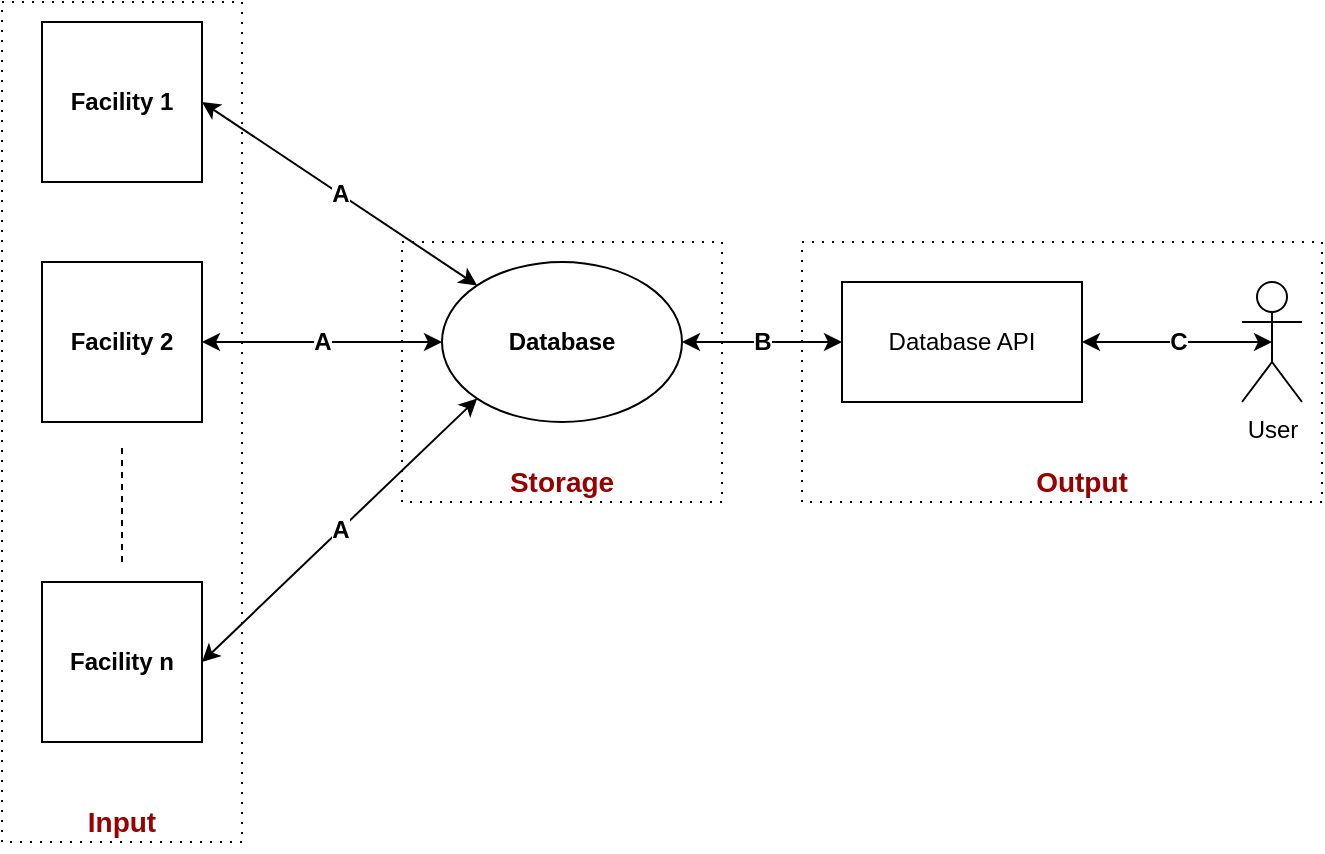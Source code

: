 <mxfile version="24.7.8">
  <diagram name="Page-1" id="MAllqAfLBLea2LckqZOi">
    <mxGraphModel dx="1434" dy="844" grid="1" gridSize="10" guides="1" tooltips="1" connect="1" arrows="1" fold="1" page="1" pageScale="1" pageWidth="850" pageHeight="1100" math="0" shadow="0">
      <root>
        <mxCell id="0" />
        <mxCell id="1" parent="0" />
        <mxCell id="USOqtzKKuF3D1rq9zsue-1" value="&lt;b&gt;Facility 1&lt;/b&gt;" style="whiteSpace=wrap;html=1;aspect=fixed;" parent="1" vertex="1">
          <mxGeometry x="115" y="227" width="80" height="80" as="geometry" />
        </mxCell>
        <mxCell id="USOqtzKKuF3D1rq9zsue-2" value="&lt;b&gt;Facility 2&lt;/b&gt;" style="whiteSpace=wrap;html=1;aspect=fixed;" parent="1" vertex="1">
          <mxGeometry x="115" y="347" width="80" height="80" as="geometry" />
        </mxCell>
        <mxCell id="USOqtzKKuF3D1rq9zsue-3" value="&lt;b&gt;Facility n&lt;/b&gt;" style="whiteSpace=wrap;html=1;aspect=fixed;" parent="1" vertex="1">
          <mxGeometry x="115" y="507" width="80" height="80" as="geometry" />
        </mxCell>
        <mxCell id="USOqtzKKuF3D1rq9zsue-4" value="" style="endArrow=none;dashed=1;html=1;rounded=0;" parent="1" edge="1">
          <mxGeometry width="50" height="50" relative="1" as="geometry">
            <mxPoint x="155" y="497" as="sourcePoint" />
            <mxPoint x="155" y="437" as="targetPoint" />
          </mxGeometry>
        </mxCell>
        <mxCell id="USOqtzKKuF3D1rq9zsue-5" value="&lt;b&gt;Database&lt;/b&gt;" style="ellipse;whiteSpace=wrap;html=1;" parent="1" vertex="1">
          <mxGeometry x="315" y="347" width="120" height="80" as="geometry" />
        </mxCell>
        <mxCell id="USOqtzKKuF3D1rq9zsue-7" value="&lt;b&gt;&lt;font style=&quot;font-size: 12px;&quot;&gt;A&lt;/font&gt;&lt;/b&gt;" style="endArrow=classic;startArrow=classic;html=1;rounded=0;exitX=1;exitY=0.5;exitDx=0;exitDy=0;entryX=0;entryY=0;entryDx=0;entryDy=0;" parent="1" source="USOqtzKKuF3D1rq9zsue-1" target="USOqtzKKuF3D1rq9zsue-5" edge="1">
          <mxGeometry width="50" height="50" relative="1" as="geometry">
            <mxPoint x="355" y="487" as="sourcePoint" />
            <mxPoint x="405" y="437" as="targetPoint" />
          </mxGeometry>
        </mxCell>
        <mxCell id="USOqtzKKuF3D1rq9zsue-8" value="&lt;b&gt;&lt;font style=&quot;font-size: 12px;&quot;&gt;A&lt;/font&gt;&lt;/b&gt;" style="endArrow=classic;startArrow=classic;html=1;rounded=0;exitX=1;exitY=0.5;exitDx=0;exitDy=0;entryX=0;entryY=0.5;entryDx=0;entryDy=0;" parent="1" source="USOqtzKKuF3D1rq9zsue-2" target="USOqtzKKuF3D1rq9zsue-5" edge="1">
          <mxGeometry width="50" height="50" relative="1" as="geometry">
            <mxPoint x="355" y="487" as="sourcePoint" />
            <mxPoint x="405" y="437" as="targetPoint" />
          </mxGeometry>
        </mxCell>
        <mxCell id="USOqtzKKuF3D1rq9zsue-9" value="&lt;b&gt;&lt;font style=&quot;font-size: 12px;&quot;&gt;A&lt;/font&gt;&lt;/b&gt;" style="endArrow=classic;startArrow=classic;html=1;rounded=0;exitX=1;exitY=0.5;exitDx=0;exitDy=0;entryX=0;entryY=1;entryDx=0;entryDy=0;" parent="1" source="USOqtzKKuF3D1rq9zsue-3" target="USOqtzKKuF3D1rq9zsue-5" edge="1">
          <mxGeometry width="50" height="50" relative="1" as="geometry">
            <mxPoint x="355" y="487" as="sourcePoint" />
            <mxPoint x="405" y="437" as="targetPoint" />
          </mxGeometry>
        </mxCell>
        <mxCell id="USOqtzKKuF3D1rq9zsue-11" value="Database API" style="rounded=0;whiteSpace=wrap;html=1;" parent="1" vertex="1">
          <mxGeometry x="515" y="357" width="120" height="60" as="geometry" />
        </mxCell>
        <mxCell id="USOqtzKKuF3D1rq9zsue-13" value="User" style="shape=umlActor;verticalLabelPosition=bottom;verticalAlign=top;html=1;outlineConnect=0;" parent="1" vertex="1">
          <mxGeometry x="715" y="357" width="30" height="60" as="geometry" />
        </mxCell>
        <mxCell id="USOqtzKKuF3D1rq9zsue-14" value="&lt;b&gt;&lt;font style=&quot;font-size: 12px;&quot;&gt;C&lt;/font&gt;&lt;/b&gt;" style="endArrow=classic;startArrow=classic;html=1;rounded=0;entryX=0.5;entryY=0.5;entryDx=0;entryDy=0;entryPerimeter=0;exitX=1;exitY=0.5;exitDx=0;exitDy=0;" parent="1" source="USOqtzKKuF3D1rq9zsue-11" target="USOqtzKKuF3D1rq9zsue-13" edge="1">
          <mxGeometry width="50" height="50" relative="1" as="geometry">
            <mxPoint x="355" y="487" as="sourcePoint" />
            <mxPoint x="405" y="437" as="targetPoint" />
          </mxGeometry>
        </mxCell>
        <mxCell id="uZffAGViz9kjCJWsj6D6-2" value="&lt;b&gt;&lt;font style=&quot;font-size: 12px;&quot;&gt;B&lt;/font&gt;&lt;/b&gt;" style="endArrow=classic;startArrow=classic;html=1;rounded=0;exitX=1;exitY=0.5;exitDx=0;exitDy=0;entryX=0;entryY=0.5;entryDx=0;entryDy=0;" parent="1" source="USOqtzKKuF3D1rq9zsue-5" target="USOqtzKKuF3D1rq9zsue-11" edge="1">
          <mxGeometry width="50" height="50" relative="1" as="geometry">
            <mxPoint x="455" y="487" as="sourcePoint" />
            <mxPoint x="505" y="437" as="targetPoint" />
          </mxGeometry>
        </mxCell>
        <mxCell id="BFYfaFStXxI81xijr-fr-5" value="" style="rounded=0;whiteSpace=wrap;html=1;fillColor=none;dashed=1;dashPattern=1 4;" parent="1" vertex="1">
          <mxGeometry x="95" y="217" width="120" height="420" as="geometry" />
        </mxCell>
        <mxCell id="BFYfaFStXxI81xijr-fr-6" value="&lt;b&gt;&lt;font style=&quot;font-size: 14px;&quot; color=&quot;#990000&quot;&gt;Input&lt;/font&gt;&lt;/b&gt;" style="text;html=1;align=center;verticalAlign=middle;whiteSpace=wrap;rounded=0;" parent="1" vertex="1">
          <mxGeometry x="125" y="612" width="60" height="30" as="geometry" />
        </mxCell>
        <mxCell id="BFYfaFStXxI81xijr-fr-7" value="" style="rounded=0;whiteSpace=wrap;html=1;fillColor=none;dashed=1;dashPattern=1 4;" parent="1" vertex="1">
          <mxGeometry x="295" y="337" width="160" height="130" as="geometry" />
        </mxCell>
        <mxCell id="BFYfaFStXxI81xijr-fr-8" value="&lt;b&gt;&lt;font color=&quot;#990000&quot; style=&quot;font-size: 14px;&quot;&gt;Storage&lt;/font&gt;&lt;/b&gt;" style="text;html=1;align=center;verticalAlign=middle;whiteSpace=wrap;rounded=0;" parent="1" vertex="1">
          <mxGeometry x="345" y="442" width="60" height="30" as="geometry" />
        </mxCell>
        <mxCell id="BFYfaFStXxI81xijr-fr-9" value="" style="rounded=0;whiteSpace=wrap;html=1;fillColor=none;dashed=1;dashPattern=1 4;" parent="1" vertex="1">
          <mxGeometry x="495" y="337" width="260" height="130" as="geometry" />
        </mxCell>
        <mxCell id="BFYfaFStXxI81xijr-fr-10" value="&lt;b&gt;&lt;font color=&quot;#990000&quot; style=&quot;font-size: 14px;&quot;&gt;Output&lt;/font&gt;&lt;/b&gt;" style="text;html=1;align=center;verticalAlign=middle;whiteSpace=wrap;rounded=0;" parent="1" vertex="1">
          <mxGeometry x="605" y="442" width="60" height="30" as="geometry" />
        </mxCell>
      </root>
    </mxGraphModel>
  </diagram>
</mxfile>
